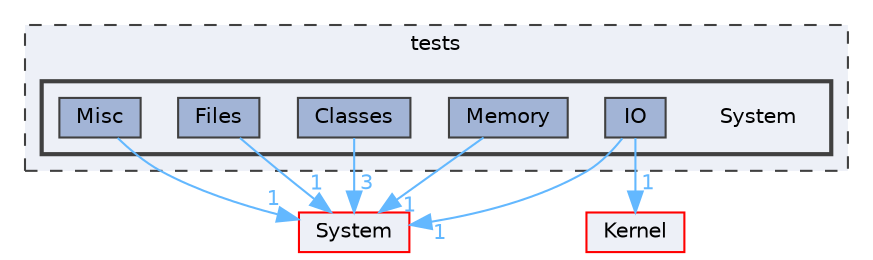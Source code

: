 digraph "System"
{
 // LATEX_PDF_SIZE
  bgcolor="transparent";
  edge [fontname=Helvetica,fontsize=10,labelfontname=Helvetica,labelfontsize=10];
  node [fontname=Helvetica,fontsize=10,shape=box,height=0.2,width=0.4];
  compound=true
  subgraph clusterdir_59425e443f801f1f2fd8bbe4959a3ccf {
    graph [ bgcolor="#edf0f7", pencolor="grey25", label="tests", fontname=Helvetica,fontsize=10 style="filled,dashed", URL="dir_59425e443f801f1f2fd8bbe4959a3ccf.html",tooltip=""]
  subgraph clusterdir_df16762c41d55ab81241d1dd50493298 {
    graph [ bgcolor="#edf0f7", pencolor="grey25", label="", fontname=Helvetica,fontsize=10 style="filled,bold", URL="dir_df16762c41d55ab81241d1dd50493298.html",tooltip=""]
    dir_df16762c41d55ab81241d1dd50493298 [shape=plaintext, label="System"];
  dir_65f9eac74ca93bae69ff732ea7466b4e [label="Classes", fillcolor="#a2b4d6", color="grey25", style="filled", URL="dir_65f9eac74ca93bae69ff732ea7466b4e.html",tooltip=""];
  dir_eeb941f42ec450c4cf9f9875dc9efc37 [label="Files", fillcolor="#a2b4d6", color="grey25", style="filled", URL="dir_eeb941f42ec450c4cf9f9875dc9efc37.html",tooltip=""];
  dir_a11ca1b644fc2f4eb768a49f0548af75 [label="IO", fillcolor="#a2b4d6", color="grey25", style="filled", URL="dir_a11ca1b644fc2f4eb768a49f0548af75.html",tooltip=""];
  dir_23ee80e664ec28360f8e5b33977d5516 [label="Memory", fillcolor="#a2b4d6", color="grey25", style="filled", URL="dir_23ee80e664ec28360f8e5b33977d5516.html",tooltip=""];
  dir_8bb057f359b3d5147f263316ac4f8ac7 [label="Misc", fillcolor="#a2b4d6", color="grey25", style="filled", URL="dir_8bb057f359b3d5147f263316ac4f8ac7.html",tooltip=""];
  }
  }
  dir_52bed8acfaac088d5968cb2c84d7645d [label="Kernel", fillcolor="#edf0f7", color="red", style="filled", URL="dir_52bed8acfaac088d5968cb2c84d7645d.html",tooltip=""];
  dir_9af51e3826d4f9e80d9103b2de543e84 [label="System", fillcolor="#edf0f7", color="red", style="filled", URL="dir_9af51e3826d4f9e80d9103b2de543e84.html",tooltip=""];
  dir_65f9eac74ca93bae69ff732ea7466b4e->dir_9af51e3826d4f9e80d9103b2de543e84 [headlabel="3", labeldistance=1.5 headhref="dir_000006_000038.html" color="steelblue1" fontcolor="steelblue1"];
  dir_eeb941f42ec450c4cf9f9875dc9efc37->dir_9af51e3826d4f9e80d9103b2de543e84 [headlabel="1", labeldistance=1.5 headhref="dir_000018_000038.html" color="steelblue1" fontcolor="steelblue1"];
  dir_a11ca1b644fc2f4eb768a49f0548af75->dir_52bed8acfaac088d5968cb2c84d7645d [headlabel="1", labeldistance=1.5 headhref="dir_000023_000024.html" color="steelblue1" fontcolor="steelblue1"];
  dir_a11ca1b644fc2f4eb768a49f0548af75->dir_9af51e3826d4f9e80d9103b2de543e84 [headlabel="1", labeldistance=1.5 headhref="dir_000023_000038.html" color="steelblue1" fontcolor="steelblue1"];
  dir_23ee80e664ec28360f8e5b33977d5516->dir_9af51e3826d4f9e80d9103b2de543e84 [headlabel="1", labeldistance=1.5 headhref="dir_000028_000038.html" color="steelblue1" fontcolor="steelblue1"];
  dir_8bb057f359b3d5147f263316ac4f8ac7->dir_9af51e3826d4f9e80d9103b2de543e84 [headlabel="1", labeldistance=1.5 headhref="dir_000030_000038.html" color="steelblue1" fontcolor="steelblue1"];
}
